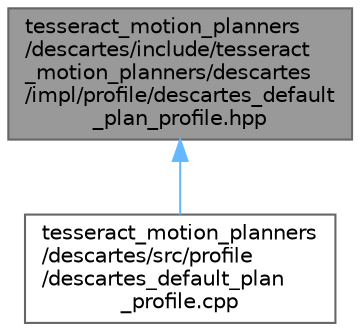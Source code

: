 digraph "tesseract_motion_planners/descartes/include/tesseract_motion_planners/descartes/impl/profile/descartes_default_plan_profile.hpp"
{
 // LATEX_PDF_SIZE
  bgcolor="transparent";
  edge [fontname=Helvetica,fontsize=10,labelfontname=Helvetica,labelfontsize=10];
  node [fontname=Helvetica,fontsize=10,shape=box,height=0.2,width=0.4];
  Node1 [label="tesseract_motion_planners\l/descartes/include/tesseract\l_motion_planners/descartes\l/impl/profile/descartes_default\l_plan_profile.hpp",height=0.2,width=0.4,color="gray40", fillcolor="grey60", style="filled", fontcolor="black",tooltip=" "];
  Node1 -> Node2 [dir="back",color="steelblue1",style="solid"];
  Node2 [label="tesseract_motion_planners\l/descartes/src/profile\l/descartes_default_plan\l_profile.cpp",height=0.2,width=0.4,color="grey40", fillcolor="white", style="filled",URL="$da/dcd/descartes__default__plan__profile_8cpp.html",tooltip=" "];
}
